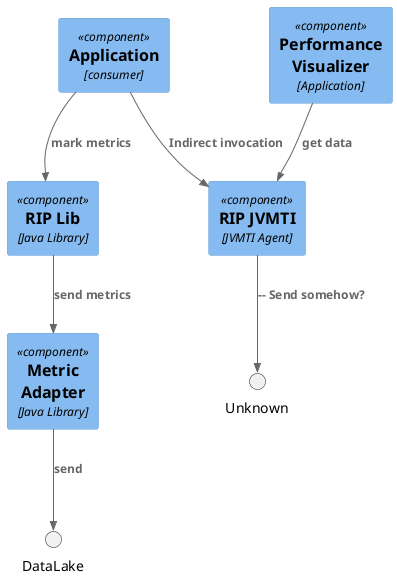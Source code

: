 @startuml

!include <C4/C4_Component>

Component(App, "Application", "consumer")
Component(RipLib, "RIP Lib", "Java Library")
Component(MetricAdapter, "Metric\nAdapter", "Java Library")
Component(Rip_JVMTI, "RIP JVMTI", "JVMTI Agent")
Component(Rip_PerfViz, "Performance\nVisualizer", "Application")

Rel(App, RipLib, "mark metrics")
Rel(RipLib, MetricAdapter, "send metrics")
Rel(App, Rip_JVMTI, "Indirect invocation")
Rel(Rip_JVMTI, Unknown, "-- Send somehow?")
Rel(Rip_PerfViz, Rip_JVMTI, "get data")
Rel(MetricAdapter, DataLake, "send")

@enduml